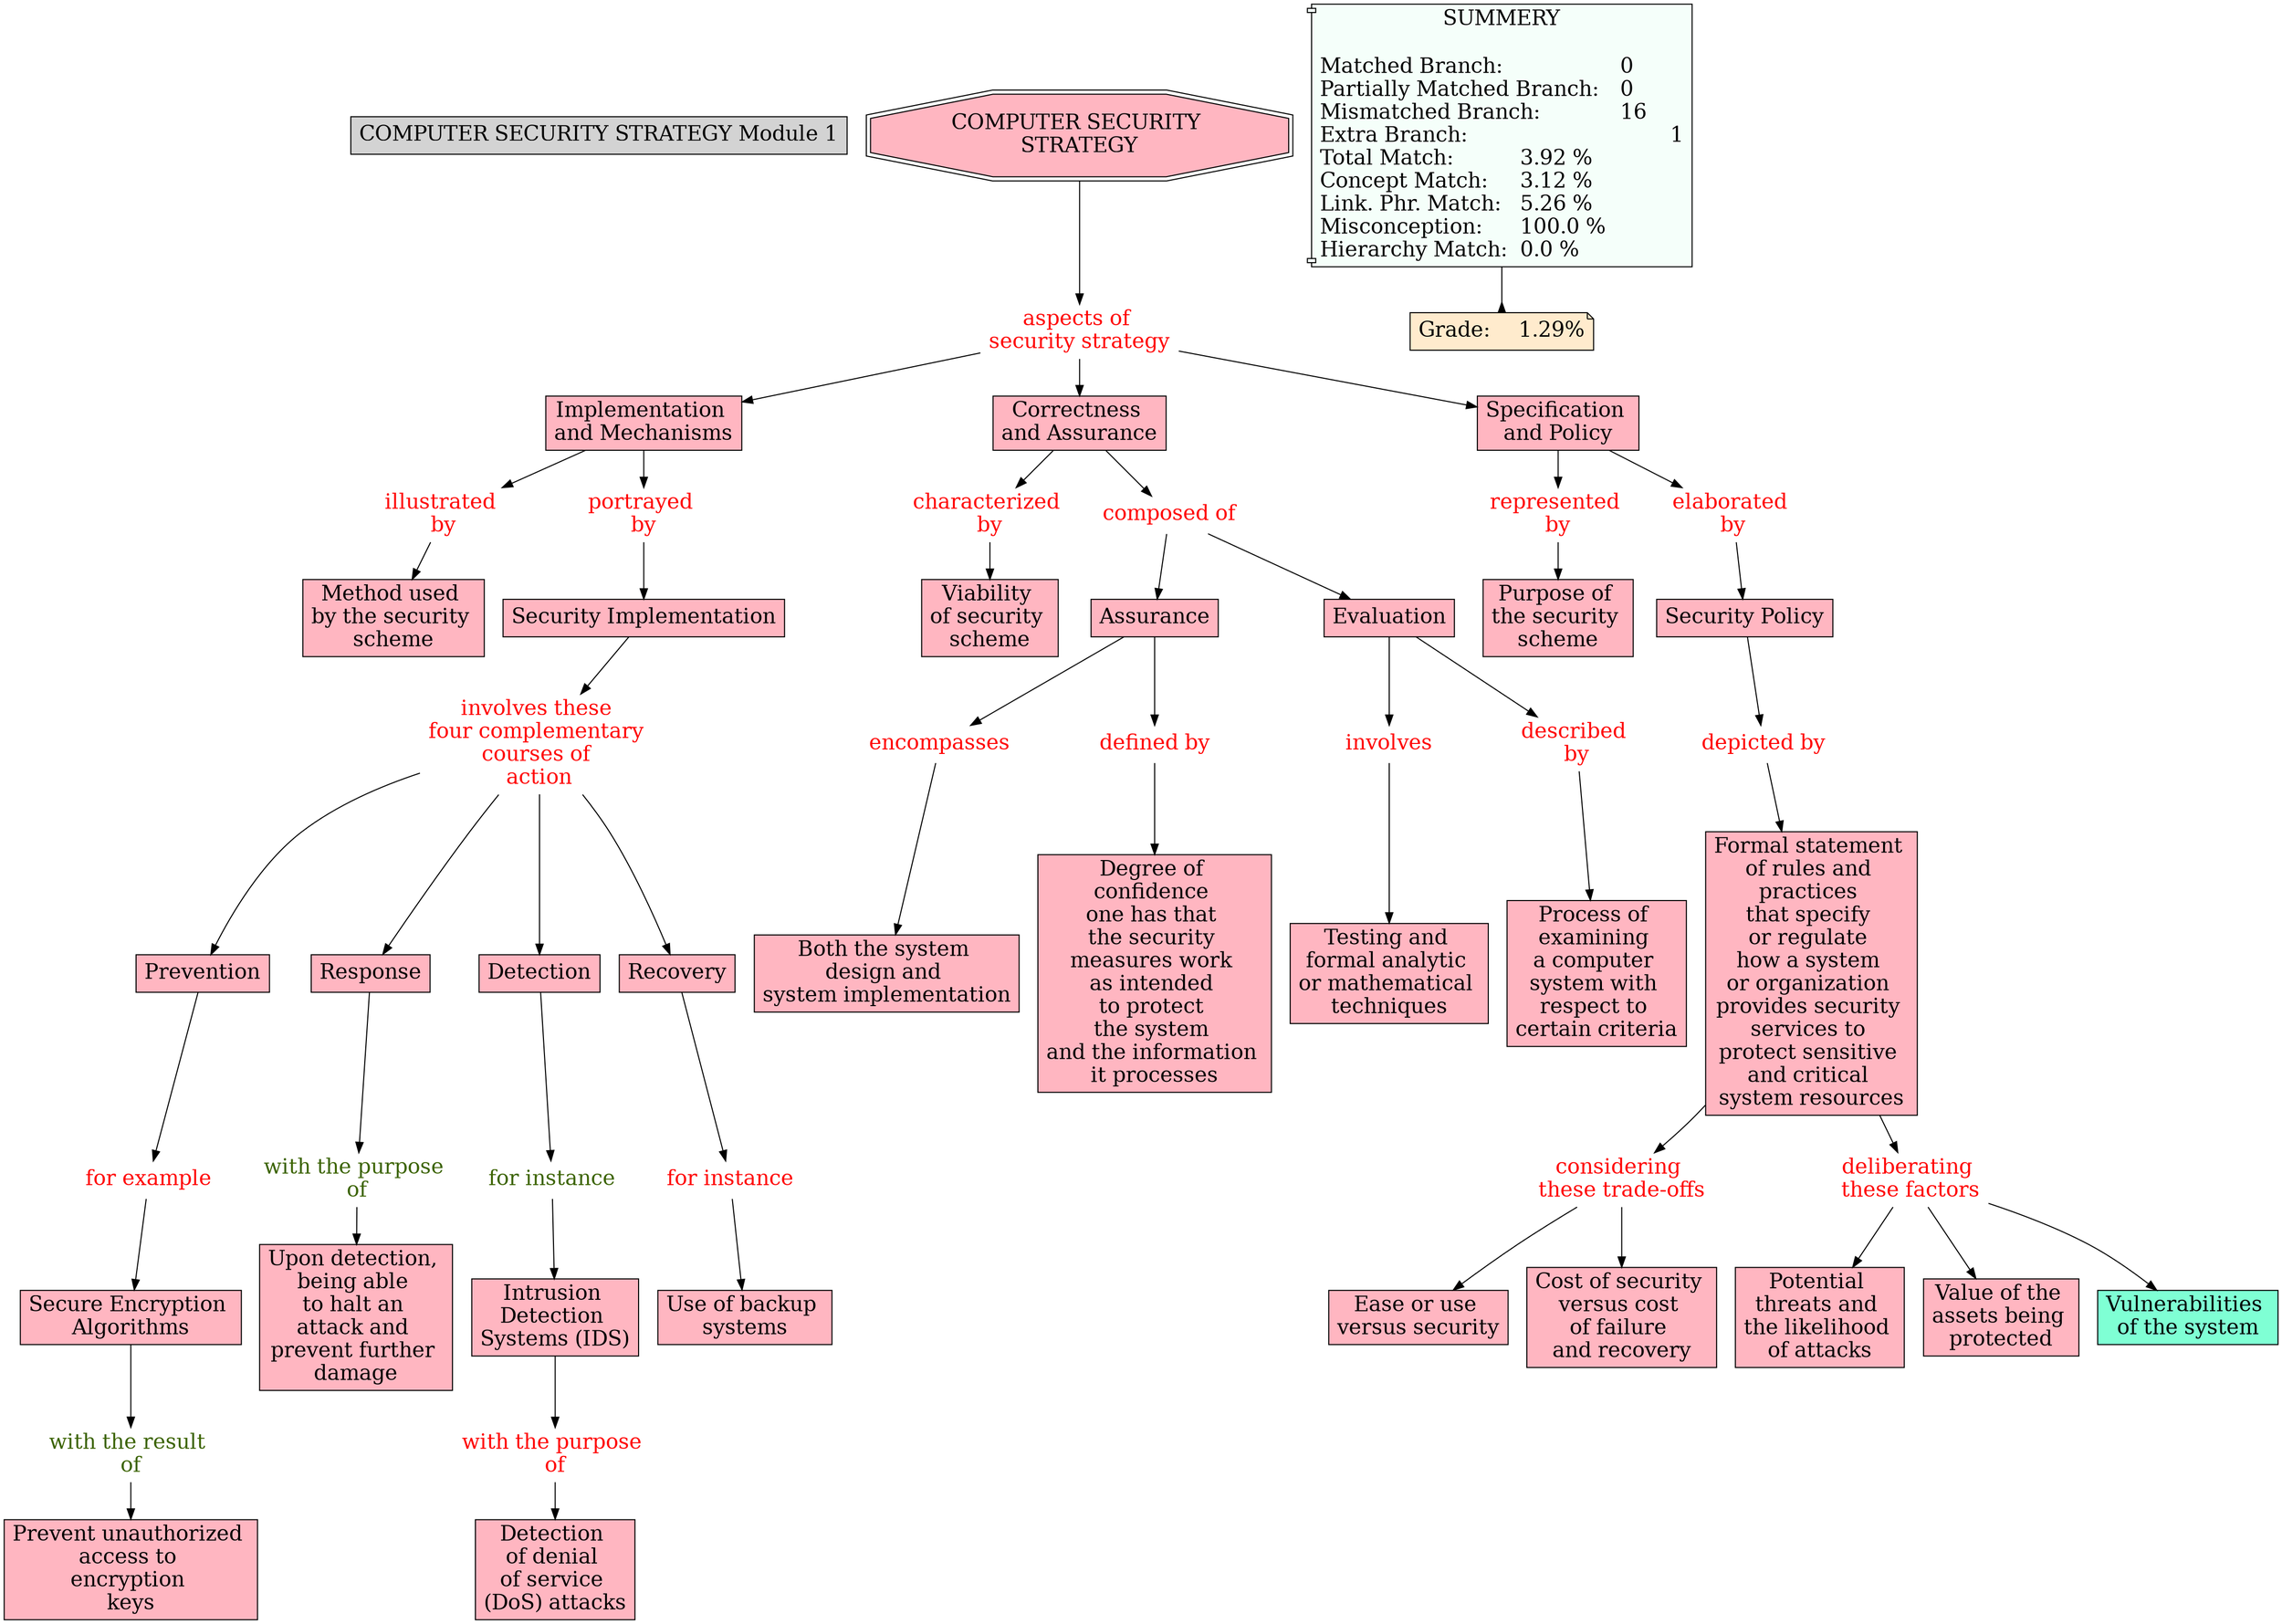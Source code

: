 // The Round Table
digraph {
	"1S2NFX1HT-DMTP6V-FG4" [label="COMPUTER SECURITY STRATEGY Module 1" Gsplines=true fontsize=20 shape=rect style=filled]
	"1S2NJQWF6-2ZH7ZP-JLT" [label=encompasses Gsplines=true fontcolor=red fontsize=20 shape=none]
	"1S2NJG7P6-DBXYFH-J85" [label="Both the system 
design and 
system implementation
" Gsplines=true fillcolor="#FFB6C1" fontsize=20 shape=rect style=filled]
	"1S2NJQWF6-2ZH7ZP-JLT" -> "1S2NJG7P6-DBXYFH-J85" [constraint=true]
	"1S2NH8BLC-1R398RY-GZN" [label="involves these 
four complementary 
courses of 
action" Gsplines=true fontcolor=red fontsize=20 shape=none]
	"1S2NH8BLB-3XSQNP-GZ1" [label=Prevention Gsplines=true fillcolor="#FFB6C1" fontsize=20 shape=rect style=filled]
	"1S2NH8BLC-1R398RY-GZN" -> "1S2NH8BLB-3XSQNP-GZ1" [constraint=true]
	"1S2NGWBJP-Y1TNN4-GJD" [label="considering 
these trade-offs
" Gsplines=true fontcolor=red fontsize=20 shape=none]
	"1S2NGFF39-V3DH2-G32" [label="Ease or use 
versus security
" Gsplines=true fillcolor="#FFB6C1" fontsize=20 shape=rect style=filled]
	"1S2NGWBJP-Y1TNN4-GJD" -> "1S2NGFF39-V3DH2-G32" [constraint=true]
	"1S2NH8BLC-1R398RY-GZN" [label="involves these 
four complementary 
courses of 
action" Gsplines=true fontcolor=red fontsize=20 shape=none]
	"1S2NH8BLC-LGKNZ4-GZB" [label=Response Gsplines=true fillcolor="#FFB6C1" fontsize=20 shape=rect style=filled]
	"1S2NH8BLC-1R398RY-GZN" -> "1S2NH8BLC-LGKNZ4-GZB" [constraint=true]
	"1S2N50K7G-1K4VTVB-3XN" [label="COMPUTER SECURITY 
STRATEGY" Gsplines=true fillcolor="#FFB6C1" fontsize=20 shape=doubleoctagon style=filled]
	"1S2NG570F-27Q9Q4S-FNZ" [label="aspects of 
security strategy
" Gsplines=true fontcolor=red fontsize=20 shape=none]
	"1S2N50K7G-1K4VTVB-3XN" -> "1S2NG570F-27Q9Q4S-FNZ" [constraint=true]
	"1S2NHZ4D0-1BDX72F-HSL" [label="for example
" Gsplines=true fontcolor=red fontsize=20 shape=none]
	"1S2NHPJQF-NHYJFL-HFY" [label="Secure Encryption 
Algorithms" Gsplines=true fillcolor="#FFB6C1" fontsize=20 shape=rect style=filled]
	"1S2NHZ4D0-1BDX72F-HSL" -> "1S2NHPJQF-NHYJFL-HFY" [constraint=true]
	"1S2NJWNG4-1SM2BKP-JR8" [label=involves Gsplines=true fontcolor=red fontsize=20 shape=none]
	"1S2NJLYYM-1P2XZ25-JGC" [label="Testing and 
formal analytic 
or mathematical 
techniques" Gsplines=true fillcolor="#FFB6C1" fontsize=20 shape=rect style=filled]
	"1S2NJWNG4-1SM2BKP-JR8" -> "1S2NJLYYM-1P2XZ25-JGC" [constraint=true]
	"1S2NG570F-27Q9Q4S-FNZ" [label="aspects of 
security strategy
" Gsplines=true fontcolor=red fontsize=20 shape=none]
	"1S2N50K7G-1FQ05N4-3XS" [label="Implementation 
and Mechanisms
" Gsplines=true fillcolor="#FFB6C1" fontsize=20 shape=rect style=filled]
	"1S2NG570F-27Q9Q4S-FNZ" -> "1S2N50K7G-1FQ05N4-3XS" [constraint=true]
	"1S2NJBHCJ-28XJHV9-J1N" [label=Assurance Gsplines=true fillcolor="#FFB6C1" fontsize=20 shape=rect style=filled]
	"1S2NJQWF6-2ZH7ZP-JLT" [label=encompasses Gsplines=true fontcolor=red fontsize=20 shape=none]
	"1S2NJBHCJ-28XJHV9-J1N" -> "1S2NJQWF6-2ZH7ZP-JLT" [constraint=true]
	"1S2NG7WJK-F406NS-FT0" [label="characterized 
by" Gsplines=true fontcolor=red fontsize=20 shape=none]
	"1S2NG18W2-DFTWNQ-FJR" [label="Viability 
of security 
scheme" Gsplines=true fillcolor="#FFB6C1" fontsize=20 shape=rect style=filled]
	"1S2NG7WJK-F406NS-FT0" -> "1S2NG18W2-DFTWNQ-FJR" [constraint=true]
	"1S2NG9JLL-2BNS1Z-FWF" [label="Formal statement 
of rules and 
practices 
that specify 
or regulate 
how a system 
or organization 
provides security 
services to 
protect sensitive 
and critical 
system resources
" Gsplines=true fillcolor="#FFB6C1" fontsize=20 shape=rect style=filled]
	"1S2NGWBJP-Y1TNN4-GJD" [label="considering 
these trade-offs
" Gsplines=true fontcolor=red fontsize=20 shape=none]
	"1S2NG9JLL-2BNS1Z-FWF" -> "1S2NGWBJP-Y1TNN4-GJD" [constraint=true]
	"1S2NJSPG8-29L71F1-JNT" [label="composed of
" Gsplines=true fontcolor=red fontsize=20 shape=none]
	"1S2NJBPFX-2201HCJ-J1T" [label=Evaluation Gsplines=true fillcolor="#FFB6C1" fontsize=20 shape=rect style=filled]
	"1S2NJSPG8-29L71F1-JNT" -> "1S2NJBPFX-2201HCJ-J1T" [constraint=true]
	"1S2NHG79M-1M77Y1S-H7F" [label="Intrusion 
Detection 
Systems (IDS)
" Gsplines=true fillcolor="#FFB6C1" fontsize=20 shape=rect style=filled]
	"1S2NHYKM1-221JBZW-HRH" [label="with the purpose 
of" Gsplines=true fontcolor=red fontsize=20 shape=none]
	"1S2NHG79M-1M77Y1S-H7F" -> "1S2NHYKM1-221JBZW-HRH" [constraint=true]
	"1S2NGXTZF-12MM0QQ-GLP" [label="deliberating 
these factors
" Gsplines=true fontcolor=red fontsize=20 shape=none]
	"1S2NGJQXX-27R95R3-G75" [label="Potential 
threats and 
the likelihood 
of attacks
" Gsplines=true fillcolor="#FFB6C1" fontsize=20 shape=rect style=filled]
	"1S2NGXTZF-12MM0QQ-GLP" -> "1S2NGJQXX-27R95R3-G75" [constraint=true]
	"1S2NG7CC5-1VVX5J9-FRZ" [label="represented 
by" Gsplines=true fontcolor=red fontsize=20 shape=none]
	"1S2NG11VS-YRC35H-FJC" [label="Purpose of 
the security 
scheme" Gsplines=true fillcolor="#FFB6C1" fontsize=20 shape=rect style=filled]
	"1S2NG7CC5-1VVX5J9-FRZ" -> "1S2NG11VS-YRC35H-FJC" [constraint=true]
	"1S2NGXTZF-12MM0QQ-GLP" [label="deliberating 
these factors
" Gsplines=true fontcolor=red fontsize=20 shape=none]
	"1S2NGF5JZ-B8JLWL-G2T" [label="Value of the 
assets being 
protected" Gsplines=true fillcolor="#FFB6C1" fontsize=20 shape=rect style=filled]
	"1S2NGXTZF-12MM0QQ-GLP" -> "1S2NGF5JZ-B8JLWL-G2T" [constraint=true]
	"1S2NH8BLB-2388NDJ-GZ4" [label="Security Implementation
" Gsplines=true fillcolor="#FFB6C1" fontsize=20 shape=rect style=filled]
	"1S2NH8BLC-1R398RY-GZN" [label="involves these 
four complementary 
courses of 
action" Gsplines=true fontcolor=red fontsize=20 shape=none]
	"1S2NH8BLB-2388NDJ-GZ4" -> "1S2NH8BLC-1R398RY-GZN" [constraint=true]
	"1S2NH8BLB-3XSQNP-GZ1" [label=Prevention Gsplines=true fillcolor="#FFB6C1" fontsize=20 shape=rect style=filled]
	"1S2NHZ4D0-1BDX72F-HSL" [label="for example
" Gsplines=true fontcolor=red fontsize=20 shape=none]
	"1S2NH8BLB-3XSQNP-GZ1" -> "1S2NHZ4D0-1BDX72F-HSL" [constraint=true]
	"1S2NG83FS-S66856-FTS" [label="illustrated 
by" Gsplines=true fontcolor=red fontsize=20 shape=none]
	"1S2NG17P5-1ZSM57H-FJM" [label="Method used 
by the security 
scheme" Gsplines=true fillcolor="#FFB6C1" fontsize=20 shape=rect style=filled]
	"1S2NG83FS-S66856-FTS" -> "1S2NG17P5-1ZSM57H-FJM" [constraint=true]
	"1S2NHYKM1-221JBZW-HRH" [label="with the purpose 
of" Gsplines=true fontcolor=red fontsize=20 shape=none]
	"1S2NHJXB8-1RKZBD7-H9Q" [label="Detection 
of denial 
of service 
(DoS) attacks
" Gsplines=true fillcolor="#FFB6C1" fontsize=20 shape=rect style=filled]
	"1S2NHYKM1-221JBZW-HRH" -> "1S2NHJXB8-1RKZBD7-H9Q" [constraint=true]
	"1S2N50K7G-RFM71B-3XZ" [label="Correctness 
and Assurance
" Gsplines=true fillcolor="#FFB6C1" fontsize=20 shape=rect style=filled]
	"1S2NG7WJK-F406NS-FT0" [label="characterized 
by" Gsplines=true fontcolor=red fontsize=20 shape=none]
	"1S2N50K7G-RFM71B-3XZ" -> "1S2NG7WJK-F406NS-FT0" [constraint=true]
	"1S2NG9JLL-2BNS1Z-FWF" [label="Formal statement 
of rules and 
practices 
that specify 
or regulate 
how a system 
or organization 
provides security 
services to 
protect sensitive 
and critical 
system resources
" Gsplines=true fillcolor="#FFB6C1" fontsize=20 shape=rect style=filled]
	"1S2NGXTZF-12MM0QQ-GLP" [label="deliberating 
these factors
" Gsplines=true fontcolor=red fontsize=20 shape=none]
	"1S2NG9JLL-2BNS1Z-FWF" -> "1S2NGXTZF-12MM0QQ-GLP" [constraint=true]
	"1S2N50K7G-1FQ05N4-3XS" [label="Implementation 
and Mechanisms
" Gsplines=true fillcolor="#FFB6C1" fontsize=20 shape=rect style=filled]
	"1S2NG83FS-S66856-FTS" [label="illustrated 
by" Gsplines=true fontcolor=red fontsize=20 shape=none]
	"1S2N50K7G-1FQ05N4-3XS" -> "1S2NG83FS-S66856-FTS" [constraint=true]
	"1S2NHBPKT-Y64NBB-H3S" [label="portrayed 
by" Gsplines=true fontcolor=red fontsize=20 shape=none]
	"1S2NH8BLB-2388NDJ-GZ4" [label="Security Implementation
" Gsplines=true fillcolor="#FFB6C1" fontsize=20 shape=rect style=filled]
	"1S2NHBPKT-Y64NBB-H3S" -> "1S2NH8BLB-2388NDJ-GZ4" [constraint=true]
	"1S2NHW16V-JLST6W-HNF" [label="for instance
" Gsplines=true fontcolor="#3B6300" fontsize=20 shape=none]
	"1S2NHG79M-1M77Y1S-H7F" [label="Intrusion 
Detection 
Systems (IDS)
" Gsplines=true fillcolor="#FFB6C1" fontsize=20 shape=rect style=filled]
	"1S2NHW16V-JLST6W-HNF" -> "1S2NHG79M-1M77Y1S-H7F" [constraint=true]
	"1S2NG570F-27Q9Q4S-FNZ" [label="aspects of 
security strategy
" Gsplines=true fontcolor=red fontsize=20 shape=none]
	"1S2N50K7G-ZFCJJ7-3XW" [label="Specification 
and Policy
" Gsplines=true fillcolor="#FFB6C1" fontsize=20 shape=rect style=filled]
	"1S2NG570F-27Q9Q4S-FNZ" -> "1S2N50K7G-ZFCJJ7-3XW" [constraint=true]
	"1S2NJBPFX-2201HCJ-J1T" [label=Evaluation Gsplines=true fillcolor="#FFB6C1" fontsize=20 shape=rect style=filled]
	"1S2NJX7F0-JFGYBY-JS9" [label="described 
by" Gsplines=true fontcolor=red fontsize=20 shape=none]
	"1S2NJBPFX-2201HCJ-J1T" -> "1S2NJX7F0-JFGYBY-JS9" [constraint=true]
	"1S2NG570F-27Q9Q4S-FNZ" [label="aspects of 
security strategy
" Gsplines=true fontcolor=red fontsize=20 shape=none]
	"1S2N50K7G-RFM71B-3XZ" [label="Correctness 
and Assurance
" Gsplines=true fillcolor="#FFB6C1" fontsize=20 shape=rect style=filled]
	"1S2NG570F-27Q9Q4S-FNZ" -> "1S2N50K7G-RFM71B-3XZ" [constraint=true]
	"1S2NG7PFP-1SGMF0R-FSP" [label="Security Policy
" Gsplines=true fillcolor="#FFB6C1" fontsize=20 shape=rect style=filled]
	"1S2NH0JX7-1FZ8NPQ-GQQ" [label="depicted by
" Gsplines=true fontcolor=red fontsize=20 shape=none]
	"1S2NG7PFP-1SGMF0R-FSP" -> "1S2NH0JX7-1FZ8NPQ-GQQ" [constraint=true]
	"1S2NHZ8R7-2691KVB-HT9" [label="with the result 
of" Gsplines=true fontcolor="#3B6300" fontsize=20 shape=none]
	"1S2NHGBW1-38M4Q3-H7P" [label="Prevent unauthorized 
access to 
encryption 
keys" Gsplines=true fillcolor="#FFB6C1" fontsize=20 shape=rect style=filled]
	"1S2NHZ8R7-2691KVB-HT9" -> "1S2NHGBW1-38M4Q3-H7P" [constraint=true]
	"1S2NJBPFX-2201HCJ-J1T" [label=Evaluation Gsplines=true fillcolor="#FFB6C1" fontsize=20 shape=rect style=filled]
	"1S2NJWNG4-1SM2BKP-JR8" [label=involves Gsplines=true fontcolor=red fontsize=20 shape=none]
	"1S2NJBPFX-2201HCJ-J1T" -> "1S2NJWNG4-1SM2BKP-JR8" [constraint=true]
	"1S2N50K7G-ZFCJJ7-3XW" [label="Specification 
and Policy
" Gsplines=true fillcolor="#FFB6C1" fontsize=20 shape=rect style=filled]
	"1S2NH3PK2-MDSH30-GSV" [label="elaborated 
by" Gsplines=true fontcolor=red fontsize=20 shape=none]
	"1S2N50K7G-ZFCJJ7-3XW" -> "1S2NH3PK2-MDSH30-GSV" [constraint=true]
	"1S2N50K7G-1FQ05N4-3XS" [label="Implementation 
and Mechanisms
" Gsplines=true fillcolor="#FFB6C1" fontsize=20 shape=rect style=filled]
	"1S2NHBPKT-Y64NBB-H3S" [label="portrayed 
by" Gsplines=true fontcolor=red fontsize=20 shape=none]
	"1S2N50K7G-1FQ05N4-3XS" -> "1S2NHBPKT-Y64NBB-H3S" [constraint=true]
	"1S2NGWBJP-Y1TNN4-GJD" [label="considering 
these trade-offs
" Gsplines=true fontcolor=red fontsize=20 shape=none]
	"1S2NGFGSN-1B3C1SZ-G36" [label="Cost of security 
versus cost 
of failure 
and recovery
" Gsplines=true fillcolor="#FFB6C1" fontsize=20 shape=rect style=filled]
	"1S2NGWBJP-Y1TNN4-GJD" -> "1S2NGFGSN-1B3C1SZ-G36" [constraint=true]
	"1S2NH8BLB-1MK0P0M-GYY" [label=Detection Gsplines=true fillcolor="#FFB6C1" fontsize=20 shape=rect style=filled]
	"1S2NHW16V-JLST6W-HNF" [label="for instance
" Gsplines=true fontcolor="#3B6300" fontsize=20 shape=none]
	"1S2NH8BLB-1MK0P0M-GYY" -> "1S2NHW16V-JLST6W-HNF" [constraint=true]
	"1S2NH8BLC-1R398RY-GZN" [label="involves these 
four complementary 
courses of 
action" Gsplines=true fontcolor=red fontsize=20 shape=none]
	"1S2NH8BLB-1MK0P0M-GYY" [label=Detection Gsplines=true fillcolor="#FFB6C1" fontsize=20 shape=rect style=filled]
	"1S2NH8BLC-1R398RY-GZN" -> "1S2NH8BLB-1MK0P0M-GYY" [constraint=true]
	"1S2NHPJQF-NHYJFL-HFY" [label="Secure Encryption 
Algorithms" Gsplines=true fillcolor="#FFB6C1" fontsize=20 shape=rect style=filled]
	"1S2NHZ8R7-2691KVB-HT9" [label="with the result 
of" Gsplines=true fontcolor="#3B6300" fontsize=20 shape=none]
	"1S2NHPJQF-NHYJFL-HFY" -> "1S2NHZ8R7-2691KVB-HT9" [constraint=true]
	"1S2NH8BLB-21LZ1BL-GZ7" [label=Recovery Gsplines=true fillcolor="#FFB6C1" fontsize=20 shape=rect style=filled]
	"1S2NJ3XQQ-PWG0G3-HYR" [label="for instance
" Gsplines=true fontcolor=red fontsize=20 shape=none]
	"1S2NH8BLB-21LZ1BL-GZ7" -> "1S2NJ3XQQ-PWG0G3-HYR" [constraint=true]
	"1S2N50K7G-ZFCJJ7-3XW" [label="Specification 
and Policy
" Gsplines=true fillcolor="#FFB6C1" fontsize=20 shape=rect style=filled]
	"1S2NG7CC5-1VVX5J9-FRZ" [label="represented 
by" Gsplines=true fontcolor=red fontsize=20 shape=none]
	"1S2N50K7G-ZFCJJ7-3XW" -> "1S2NG7CC5-1VVX5J9-FRZ" [constraint=true]
	"1S2NJBHCJ-28XJHV9-J1N" [label=Assurance Gsplines=true fillcolor="#FFB6C1" fontsize=20 shape=rect style=filled]
	"1S2NJPJY8-18FN39Q-JKF" [label="defined by
" Gsplines=true fontcolor=red fontsize=20 shape=none]
	"1S2NJBHCJ-28XJHV9-J1N" -> "1S2NJPJY8-18FN39Q-JKF" [constraint=true]
	"1S2NH0JX7-1FZ8NPQ-GQQ" [label="depicted by
" Gsplines=true fontcolor=red fontsize=20 shape=none]
	"1S2NG9JLL-2BNS1Z-FWF" [label="Formal statement 
of rules and 
practices 
that specify 
or regulate 
how a system 
or organization 
provides security 
services to 
protect sensitive 
and critical 
system resources
" Gsplines=true fillcolor="#FFB6C1" fontsize=20 shape=rect style=filled]
	"1S2NH0JX7-1FZ8NPQ-GQQ" -> "1S2NG9JLL-2BNS1Z-FWF" [constraint=true]
	"1S2NJX7F0-JFGYBY-JS9" [label="described 
by" Gsplines=true fontcolor=red fontsize=20 shape=none]
	"1S2NJHHR8-5XN1N8-JB6" [label="Process of 
examining 
a computer 
system with 
respect to 
certain criteria
" Gsplines=true fillcolor="#FFB6C1" fontsize=20 shape=rect style=filled]
	"1S2NJX7F0-JFGYBY-JS9" -> "1S2NJHHR8-5XN1N8-JB6" [constraint=true]
	"1S2NH3PK2-MDSH30-GSV" [label="elaborated 
by" Gsplines=true fontcolor=red fontsize=20 shape=none]
	"1S2NG7PFP-1SGMF0R-FSP" [label="Security Policy
" Gsplines=true fillcolor="#FFB6C1" fontsize=20 shape=rect style=filled]
	"1S2NH3PK2-MDSH30-GSV" -> "1S2NG7PFP-1SGMF0R-FSP" [constraint=true]
	"1S2NH8BLC-LGKNZ4-GZB" [label=Response Gsplines=true fillcolor="#FFB6C1" fontsize=20 shape=rect style=filled]
	"1S2NJ0TH7-18MBC41-HWB" [label="with the purpose 
of" Gsplines=true fontcolor="#3B6300" fontsize=20 shape=none]
	"1S2NH8BLC-LGKNZ4-GZB" -> "1S2NJ0TH7-18MBC41-HWB" [constraint=true]
	"1S2NJ3XQQ-PWG0G3-HYR" [label="for instance
" Gsplines=true fontcolor=red fontsize=20 shape=none]
	"1S2NG8Q81-G5JBV9-FVN" [label="Use of backup 
systems" Gsplines=true fillcolor="#FFB6C1" fontsize=20 shape=rect style=filled]
	"1S2NJ3XQQ-PWG0G3-HYR" -> "1S2NG8Q81-G5JBV9-FVN" [constraint=true]
	"1S2NJSPG8-29L71F1-JNT" [label="composed of
" Gsplines=true fontcolor=red fontsize=20 shape=none]
	"1S2NJBHCJ-28XJHV9-J1N" [label=Assurance Gsplines=true fillcolor="#FFB6C1" fontsize=20 shape=rect style=filled]
	"1S2NJSPG8-29L71F1-JNT" -> "1S2NJBHCJ-28XJHV9-J1N" [constraint=true]
	"1S2NJ0TH7-18MBC41-HWB" [label="with the purpose 
of" Gsplines=true fontcolor="#3B6300" fontsize=20 shape=none]
	"1S2NG8S1S-2CF0YCQ-FVS" [label="Upon detection, 
being able 
to halt an 
attack and 
prevent further 
damage" Gsplines=true fillcolor="#FFB6C1" fontsize=20 shape=rect style=filled]
	"1S2NJ0TH7-18MBC41-HWB" -> "1S2NG8S1S-2CF0YCQ-FVS" [constraint=true]
	"1S2N50K7G-RFM71B-3XZ" [label="Correctness 
and Assurance
" Gsplines=true fillcolor="#FFB6C1" fontsize=20 shape=rect style=filled]
	"1S2NJSPG8-29L71F1-JNT" [label="composed of
" Gsplines=true fontcolor=red fontsize=20 shape=none]
	"1S2N50K7G-RFM71B-3XZ" -> "1S2NJSPG8-29L71F1-JNT" [constraint=true]
	"1S2NJPJY8-18FN39Q-JKF" [label="defined by
" Gsplines=true fontcolor=red fontsize=20 shape=none]
	"1S2NJCH4B-2614GN9-J2Q" [label="Degree of 
confidence 
one has that 
the security 
measures work 
as intended 
to protect 
the system 
and the information 
it processes
" Gsplines=true fillcolor="#FFB6C1" fontsize=20 shape=rect style=filled]
	"1S2NJPJY8-18FN39Q-JKF" -> "1S2NJCH4B-2614GN9-J2Q" [constraint=true]
	"1S2NGXTZF-12MM0QQ-GLP" [label="deliberating 
these factors
" Gsplines=true fontcolor=red fontsize=20 shape=none]
	"1S2NGKGMX-WKH737-G7N" [label="Vulnerabilities 
of the system
" Gsplines=true fillcolor=aquamarine fontsize=20 shape=rect style=filled]
	"1S2NGXTZF-12MM0QQ-GLP" -> "1S2NGKGMX-WKH737-G7N" [constraint=true]
	"1S2NH8BLC-1R398RY-GZN" [label="involves these 
four complementary 
courses of 
action" Gsplines=true fontcolor=red fontsize=20 shape=none]
	"1S2NH8BLB-21LZ1BL-GZ7" [label=Recovery Gsplines=true fillcolor="#FFB6C1" fontsize=20 shape=rect style=filled]
	"1S2NH8BLC-1R398RY-GZN" -> "1S2NH8BLB-21LZ1BL-GZ7" [constraint=true]
	Stat [label="SUMMERY

Matched Branch:			0\lPartially Matched Branch:	0\lMismatched Branch:		16\lExtra Branch:				1\lTotal Match:		3.92 %\lConcept Match:	3.12 %\lLink. Phr. Match:	5.26 %\lMisconception:	100.0 %\lHierarchy Match:	0.0 %\l" Gsplines=true fillcolor="#F5FFFA" fontsize=20 shape=component style=filled]
	Grade [label="Grade:	1.29%" Gsplines=true fillcolor="#FFEBCD" fontsize=20 shape=note style=filled]
	Stat -> Grade [arrowhead=inv color=black constraint=true]
}
